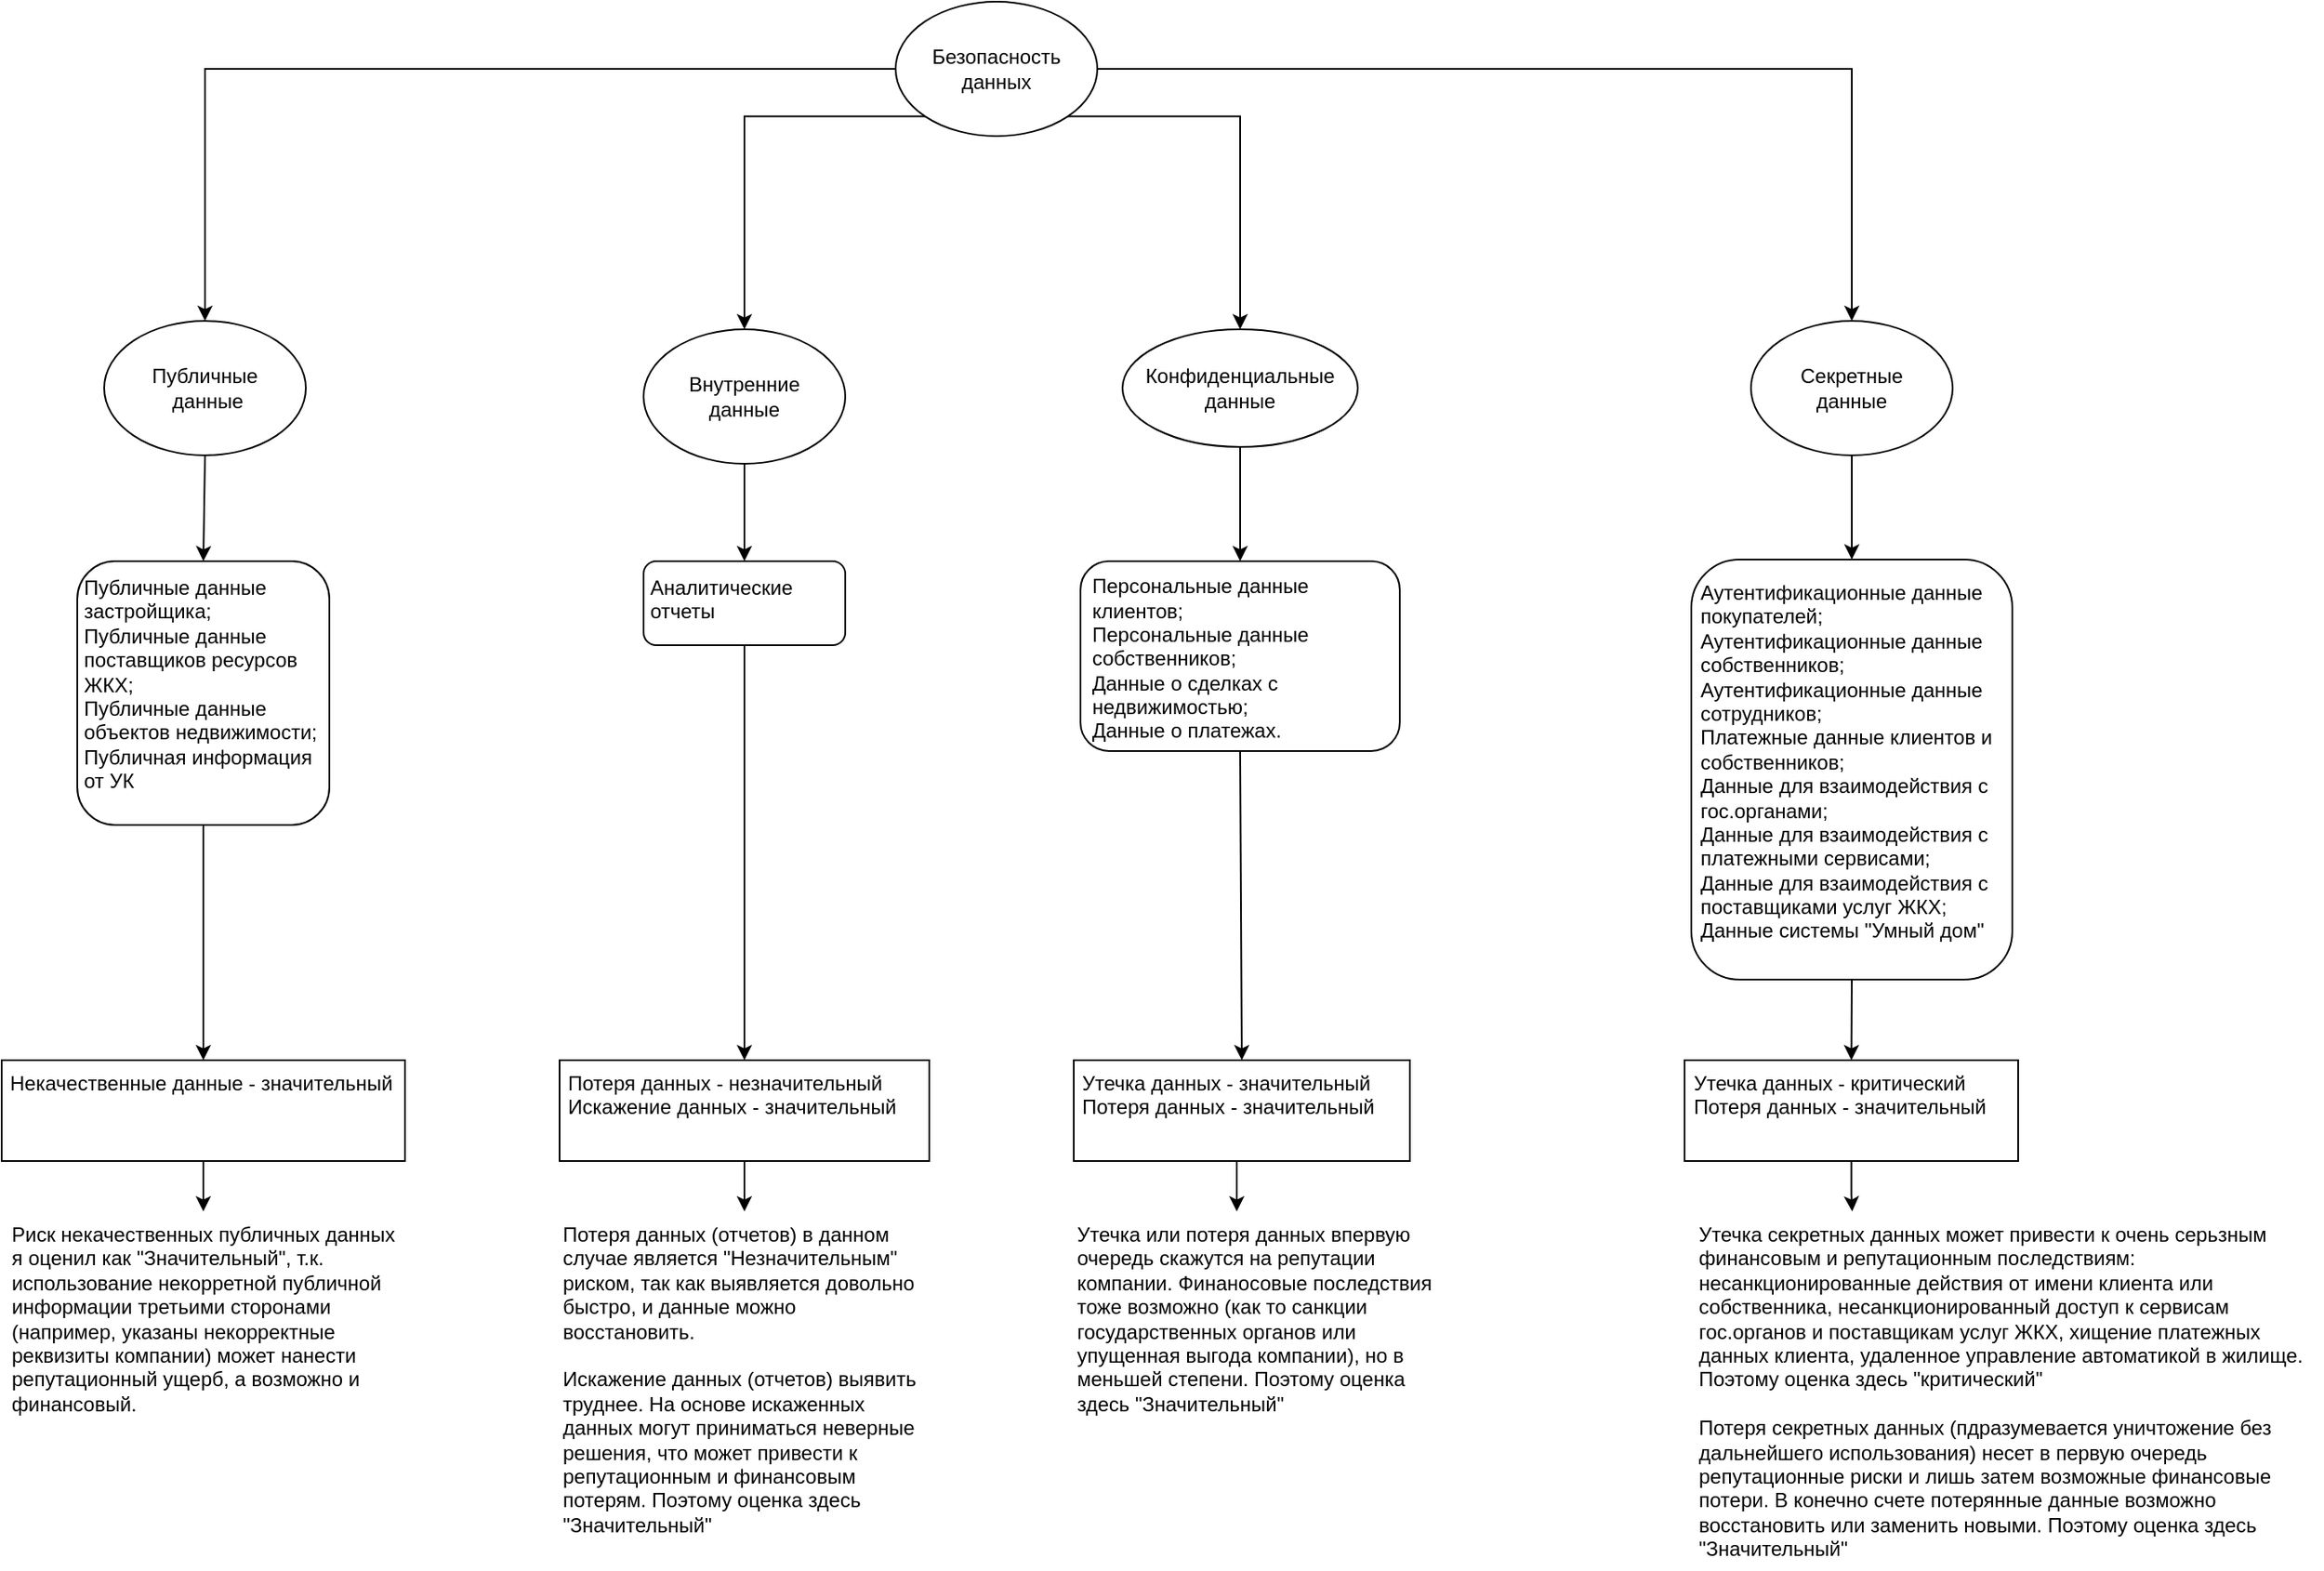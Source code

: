 <mxfile version="26.0.4">
  <diagram name="Страница — 1" id="ZrNiZYNtsbxo_7h6-tAV">
    <mxGraphModel dx="2243" dy="818" grid="1" gridSize="10" guides="1" tooltips="1" connect="1" arrows="1" fold="1" page="1" pageScale="1" pageWidth="827" pageHeight="1169" math="0" shadow="0">
      <root>
        <mxCell id="0" />
        <mxCell id="1" parent="0" />
        <mxCell id="Tya_0kjbrGA4s5ELmd9S-8" style="edgeStyle=orthogonalEdgeStyle;rounded=0;orthogonalLoop=1;jettySize=auto;html=1;exitX=0;exitY=1;exitDx=0;exitDy=0;entryX=0.5;entryY=0;entryDx=0;entryDy=0;" parent="1" source="Tya_0kjbrGA4s5ELmd9S-1" target="Tya_0kjbrGA4s5ELmd9S-3" edge="1">
          <mxGeometry relative="1" as="geometry" />
        </mxCell>
        <mxCell id="Tya_0kjbrGA4s5ELmd9S-9" style="edgeStyle=orthogonalEdgeStyle;rounded=0;orthogonalLoop=1;jettySize=auto;html=1;exitX=1;exitY=0.5;exitDx=0;exitDy=0;entryX=0.5;entryY=0;entryDx=0;entryDy=0;" parent="1" source="Tya_0kjbrGA4s5ELmd9S-1" target="Tya_0kjbrGA4s5ELmd9S-5" edge="1">
          <mxGeometry relative="1" as="geometry" />
        </mxCell>
        <mxCell id="Tya_0kjbrGA4s5ELmd9S-10" style="edgeStyle=orthogonalEdgeStyle;rounded=0;orthogonalLoop=1;jettySize=auto;html=1;exitX=1;exitY=1;exitDx=0;exitDy=0;entryX=0.5;entryY=0;entryDx=0;entryDy=0;" parent="1" source="Tya_0kjbrGA4s5ELmd9S-1" target="Tya_0kjbrGA4s5ELmd9S-4" edge="1">
          <mxGeometry relative="1" as="geometry" />
        </mxCell>
        <mxCell id="Tya_0kjbrGA4s5ELmd9S-1" value="Безопасность&lt;div&gt;данных&lt;/div&gt;" style="ellipse;whiteSpace=wrap;html=1;" parent="1" vertex="1">
          <mxGeometry x="460" y="50" width="120" height="80" as="geometry" />
        </mxCell>
        <mxCell id="Tya_0kjbrGA4s5ELmd9S-2" value="Публичные&lt;div&gt;&amp;nbsp;данные&lt;/div&gt;" style="ellipse;whiteSpace=wrap;html=1;" parent="1" vertex="1">
          <mxGeometry x="-11" y="240" width="120" height="80" as="geometry" />
        </mxCell>
        <mxCell id="Tya_0kjbrGA4s5ELmd9S-3" value="Внутренние&lt;div&gt;данные&lt;/div&gt;" style="ellipse;whiteSpace=wrap;html=1;" parent="1" vertex="1">
          <mxGeometry x="310" y="245" width="120" height="80" as="geometry" />
        </mxCell>
        <mxCell id="Tya_0kjbrGA4s5ELmd9S-4" value="Конфиденциальные&lt;div&gt;данные&lt;/div&gt;" style="ellipse;whiteSpace=wrap;html=1;" parent="1" vertex="1">
          <mxGeometry x="595" y="245" width="140" height="70" as="geometry" />
        </mxCell>
        <mxCell id="Tya_0kjbrGA4s5ELmd9S-5" value="Секретные&lt;div&gt;данные&lt;/div&gt;" style="ellipse;whiteSpace=wrap;html=1;" parent="1" vertex="1">
          <mxGeometry x="969" y="240" width="120" height="80" as="geometry" />
        </mxCell>
        <mxCell id="Tya_0kjbrGA4s5ELmd9S-7" style="edgeStyle=orthogonalEdgeStyle;rounded=0;orthogonalLoop=1;jettySize=auto;html=1;exitX=0;exitY=0.5;exitDx=0;exitDy=0;entryX=0.5;entryY=0;entryDx=0;entryDy=0;" parent="1" source="Tya_0kjbrGA4s5ELmd9S-1" target="Tya_0kjbrGA4s5ELmd9S-2" edge="1">
          <mxGeometry relative="1" as="geometry" />
        </mxCell>
        <mxCell id="Tya_0kjbrGA4s5ELmd9S-13" value="Аутентификационные данные покупателей;&lt;div&gt;&lt;span style=&quot;text-align: center;&quot;&gt;Аутентификационные данные собственников;&lt;/span&gt;&lt;br&gt;&lt;/div&gt;&lt;div&gt;&lt;span style=&quot;text-align: center;&quot;&gt;Аутентификационные данные сотрудников;&lt;/span&gt;&lt;span style=&quot;text-align: center;&quot;&gt;&lt;br&gt;&lt;/span&gt;&lt;/div&gt;&lt;div&gt;&lt;span style=&quot;text-align: center;&quot;&gt;Платежные данные клиентов и собственников;&lt;/span&gt;&lt;span style=&quot;text-align: center;&quot;&gt;&lt;br&gt;&lt;/span&gt;&lt;/div&gt;&lt;div&gt;&lt;span style=&quot;text-align: center;&quot;&gt;Данные для взаимодействия с гос.органами;&lt;/span&gt;&lt;span style=&quot;text-align: center;&quot;&gt;&lt;br&gt;&lt;/span&gt;&lt;/div&gt;&lt;div&gt;&lt;span style=&quot;text-align: center;&quot;&gt;Данные для взаимодействия с платежными сервисами;&lt;/span&gt;&lt;span style=&quot;text-align: center;&quot;&gt;&lt;br&gt;&lt;/span&gt;&lt;/div&gt;&lt;div&gt;&lt;span style=&quot;text-align: center;&quot;&gt;Данные для взаимодействия с поставщиками услуг ЖКХ;&lt;/span&gt;&lt;span style=&quot;text-align: center;&quot;&gt;&lt;br&gt;&lt;/span&gt;&lt;/div&gt;&lt;div&gt;&lt;span style=&quot;text-align: center;&quot;&gt;Данные системы &quot;Умный дом&quot;&lt;/span&gt;&lt;span style=&quot;text-align: center;&quot;&gt;&lt;br&gt;&lt;/span&gt;&lt;/div&gt;" style="rounded=1;whiteSpace=wrap;html=1;align=left;spacingLeft=3;verticalAlign=top;spacingTop=6;" parent="1" vertex="1">
          <mxGeometry x="933.5" y="382" width="191" height="250" as="geometry" />
        </mxCell>
        <mxCell id="Tya_0kjbrGA4s5ELmd9S-14" value="" style="endArrow=classic;html=1;rounded=0;exitX=0.5;exitY=1;exitDx=0;exitDy=0;entryX=0.5;entryY=0;entryDx=0;entryDy=0;" parent="1" source="Tya_0kjbrGA4s5ELmd9S-5" target="Tya_0kjbrGA4s5ELmd9S-13" edge="1">
          <mxGeometry width="50" height="50" relative="1" as="geometry">
            <mxPoint x="713" y="450" as="sourcePoint" />
            <mxPoint x="763" y="400" as="targetPoint" />
          </mxGeometry>
        </mxCell>
        <mxCell id="Tya_0kjbrGA4s5ELmd9S-15" value="Персональные данные клиентов;&lt;div&gt;&lt;span style=&quot;text-align: center;&quot;&gt;Персональные данные собственников;&lt;/span&gt;&lt;br&gt;&lt;/div&gt;&lt;div&gt;&lt;span style=&quot;text-align: center;&quot;&gt;Данные о сделках с недвижимостью;&lt;/span&gt;&lt;span style=&quot;text-align: center;&quot;&gt;&lt;br&gt;&lt;/span&gt;&lt;/div&gt;&lt;div&gt;&lt;span style=&quot;text-align: center;&quot;&gt;Данные о платежах.&lt;/span&gt;&lt;span style=&quot;text-align: center;&quot;&gt;&lt;br&gt;&lt;/span&gt;&lt;/div&gt;" style="rounded=1;whiteSpace=wrap;html=1;align=left;spacingLeft=5;spacingTop=2;" parent="1" vertex="1">
          <mxGeometry x="570" y="383" width="190" height="113" as="geometry" />
        </mxCell>
        <mxCell id="Tya_0kjbrGA4s5ELmd9S-16" value="" style="endArrow=classic;html=1;rounded=0;exitX=0.5;exitY=1;exitDx=0;exitDy=0;entryX=0.5;entryY=0;entryDx=0;entryDy=0;" parent="1" source="Tya_0kjbrGA4s5ELmd9S-4" target="Tya_0kjbrGA4s5ELmd9S-15" edge="1">
          <mxGeometry width="50" height="50" relative="1" as="geometry">
            <mxPoint x="710" y="450" as="sourcePoint" />
            <mxPoint x="760" y="400" as="targetPoint" />
          </mxGeometry>
        </mxCell>
        <mxCell id="Tya_0kjbrGA4s5ELmd9S-24" value="Публичные данные застройщика;&lt;div&gt;&lt;span style=&quot;text-align: center;&quot;&gt;Публичные данные поставщиков ресурсов ЖКХ;&lt;/span&gt;&lt;br&gt;&lt;/div&gt;&lt;div&gt;&lt;span style=&quot;text-align: center;&quot;&gt;Публичные данные объектов недвижимости;&lt;/span&gt;&lt;span style=&quot;text-align: center;&quot;&gt;&lt;br&gt;&lt;/span&gt;&lt;/div&gt;&lt;div&gt;&lt;span style=&quot;text-align: center;&quot;&gt;Публичная информация от УК&lt;/span&gt;&lt;span style=&quot;text-align: center;&quot;&gt;&lt;br&gt;&lt;/span&gt;&lt;/div&gt;" style="rounded=1;whiteSpace=wrap;html=1;verticalAlign=top;align=left;spacingTop=2;spacingLeft=2;" parent="1" vertex="1">
          <mxGeometry x="-27" y="383" width="150" height="157" as="geometry" />
        </mxCell>
        <mxCell id="Tya_0kjbrGA4s5ELmd9S-27" value="" style="endArrow=classic;html=1;rounded=0;exitX=0.5;exitY=1;exitDx=0;exitDy=0;entryX=0.5;entryY=0;entryDx=0;entryDy=0;" parent="1" source="Tya_0kjbrGA4s5ELmd9S-2" target="Tya_0kjbrGA4s5ELmd9S-24" edge="1">
          <mxGeometry width="50" height="50" relative="1" as="geometry">
            <mxPoint x="309" y="450" as="sourcePoint" />
            <mxPoint x="359" y="400" as="targetPoint" />
          </mxGeometry>
        </mxCell>
        <mxCell id="Tya_0kjbrGA4s5ELmd9S-39" value="Аналитические отчеты" style="rounded=1;whiteSpace=wrap;html=1;align=left;spacingLeft=2;spacingTop=2;verticalAlign=top;" parent="1" vertex="1">
          <mxGeometry x="310" y="383" width="120" height="50" as="geometry" />
        </mxCell>
        <mxCell id="Tya_0kjbrGA4s5ELmd9S-40" value="" style="endArrow=classic;html=1;rounded=0;exitX=0.5;exitY=1;exitDx=0;exitDy=0;entryX=0.5;entryY=0;entryDx=0;entryDy=0;" parent="1" source="Tya_0kjbrGA4s5ELmd9S-3" target="Tya_0kjbrGA4s5ELmd9S-39" edge="1">
          <mxGeometry width="50" height="50" relative="1" as="geometry">
            <mxPoint x="360" y="450" as="sourcePoint" />
            <mxPoint x="410" y="400" as="targetPoint" />
          </mxGeometry>
        </mxCell>
        <mxCell id="P8CNE0BQtyQrLOnClOeW-8" style="edgeStyle=orthogonalEdgeStyle;rounded=0;orthogonalLoop=1;jettySize=auto;html=1;entryX=0.5;entryY=0;entryDx=0;entryDy=0;" edge="1" parent="1" source="Tya_0kjbrGA4s5ELmd9S-46" target="P8CNE0BQtyQrLOnClOeW-7">
          <mxGeometry relative="1" as="geometry" />
        </mxCell>
        <mxCell id="Tya_0kjbrGA4s5ELmd9S-46" value="Некачественные данные - значительный" style="rounded=0;whiteSpace=wrap;html=1;align=left;verticalAlign=top;spacingLeft=3;" parent="1" vertex="1">
          <mxGeometry x="-72" y="680" width="240" height="60" as="geometry" />
        </mxCell>
        <mxCell id="P8CNE0BQtyQrLOnClOeW-6" style="edgeStyle=orthogonalEdgeStyle;rounded=0;orthogonalLoop=1;jettySize=auto;html=1;entryX=0.5;entryY=0;entryDx=0;entryDy=0;" edge="1" parent="1" source="Tya_0kjbrGA4s5ELmd9S-47" target="P8CNE0BQtyQrLOnClOeW-5">
          <mxGeometry relative="1" as="geometry" />
        </mxCell>
        <mxCell id="Tya_0kjbrGA4s5ELmd9S-47" value="Потеря данных - незначительный&lt;div&gt;Искажение данных - значительный&lt;/div&gt;" style="rounded=0;whiteSpace=wrap;html=1;align=left;verticalAlign=top;spacingLeft=3;" parent="1" vertex="1">
          <mxGeometry x="260" y="680" width="220" height="60" as="geometry" />
        </mxCell>
        <mxCell id="P8CNE0BQtyQrLOnClOeW-4" style="edgeStyle=orthogonalEdgeStyle;rounded=0;orthogonalLoop=1;jettySize=auto;html=1;entryX=0.5;entryY=0;entryDx=0;entryDy=0;" edge="1" parent="1">
          <mxGeometry relative="1" as="geometry">
            <mxPoint x="656" y="740" as="sourcePoint" />
            <mxPoint x="663" y="770" as="targetPoint" />
          </mxGeometry>
        </mxCell>
        <mxCell id="Tya_0kjbrGA4s5ELmd9S-48" value="Утечка данных - значительный&lt;div&gt;Потеря данных - значительный&lt;/div&gt;" style="rounded=0;whiteSpace=wrap;html=1;align=left;verticalAlign=top;spacingLeft=3;" parent="1" vertex="1">
          <mxGeometry x="566" y="680" width="200" height="60" as="geometry" />
        </mxCell>
        <mxCell id="P8CNE0BQtyQrLOnClOeW-2" style="edgeStyle=orthogonalEdgeStyle;rounded=0;orthogonalLoop=1;jettySize=auto;html=1;entryX=0.25;entryY=0;entryDx=0;entryDy=0;" edge="1" parent="1" source="Tya_0kjbrGA4s5ELmd9S-49" target="P8CNE0BQtyQrLOnClOeW-1">
          <mxGeometry relative="1" as="geometry" />
        </mxCell>
        <mxCell id="Tya_0kjbrGA4s5ELmd9S-49" value="Утечка данных - критический&lt;div&gt;Потеря данных - значительный&lt;/div&gt;" style="rounded=0;whiteSpace=wrap;html=1;align=left;spacingLeft=3;verticalAlign=top;" parent="1" vertex="1">
          <mxGeometry x="929.5" y="680" width="198.5" height="60" as="geometry" />
        </mxCell>
        <mxCell id="Tya_0kjbrGA4s5ELmd9S-50" value="" style="endArrow=classic;html=1;rounded=0;exitX=0.5;exitY=1;exitDx=0;exitDy=0;entryX=0.5;entryY=0;entryDx=0;entryDy=0;" parent="1" source="Tya_0kjbrGA4s5ELmd9S-13" target="Tya_0kjbrGA4s5ELmd9S-49" edge="1">
          <mxGeometry width="50" height="50" relative="1" as="geometry">
            <mxPoint x="842" y="682" as="sourcePoint" />
            <mxPoint x="892" y="632" as="targetPoint" />
          </mxGeometry>
        </mxCell>
        <mxCell id="Tya_0kjbrGA4s5ELmd9S-51" value="" style="endArrow=classic;html=1;rounded=0;exitX=0.5;exitY=1;exitDx=0;exitDy=0;entryX=0.5;entryY=0;entryDx=0;entryDy=0;" parent="1" source="Tya_0kjbrGA4s5ELmd9S-15" target="Tya_0kjbrGA4s5ELmd9S-48" edge="1">
          <mxGeometry width="50" height="50" relative="1" as="geometry">
            <mxPoint x="720" y="660" as="sourcePoint" />
            <mxPoint x="770" y="610" as="targetPoint" />
          </mxGeometry>
        </mxCell>
        <mxCell id="Tya_0kjbrGA4s5ELmd9S-52" value="" style="endArrow=classic;html=1;rounded=0;exitX=0.5;exitY=1;exitDx=0;exitDy=0;entryX=0.5;entryY=0;entryDx=0;entryDy=0;" parent="1" source="Tya_0kjbrGA4s5ELmd9S-39" target="Tya_0kjbrGA4s5ELmd9S-47" edge="1">
          <mxGeometry width="50" height="50" relative="1" as="geometry">
            <mxPoint x="470" y="660" as="sourcePoint" />
            <mxPoint x="520" y="610" as="targetPoint" />
          </mxGeometry>
        </mxCell>
        <mxCell id="Tya_0kjbrGA4s5ELmd9S-53" value="" style="endArrow=classic;html=1;rounded=0;exitX=0.5;exitY=1;exitDx=0;exitDy=0;entryX=0.5;entryY=0;entryDx=0;entryDy=0;" parent="1" source="Tya_0kjbrGA4s5ELmd9S-24" target="Tya_0kjbrGA4s5ELmd9S-46" edge="1">
          <mxGeometry width="50" height="50" relative="1" as="geometry">
            <mxPoint x="5" y="660" as="sourcePoint" />
            <mxPoint x="55" y="610" as="targetPoint" />
          </mxGeometry>
        </mxCell>
        <UserObject label="Утечка секретных данных может привести к очень серьзным&amp;nbsp; финансовым и репутационным последствиям: несанкционированные действия от имени клиента или собственника, несанкционированный доступ к сервисам гос.органов и поставщикам услуг ЖКХ, хищение платежных данных клиента, удаленное управление автоматикой в жилище.&lt;div&gt;Поэтому оценка здесь &quot;критический&quot;&lt;br&gt;&lt;div&gt;&lt;br&gt;&lt;/div&gt;&lt;div&gt;Потеря секретных данных (пдразумевается уничтожение без дальнейшего использования) несет в первую очередь репутационные риски и лишь затем возможные финансовые потери. В конечно счете потерянные данные возможно восстановить или заменить новыми. Поэтому оценка здесь &quot;Значительный&quot;&lt;/div&gt;&lt;/div&gt;" placeholders="1" name="Variable" id="P8CNE0BQtyQrLOnClOeW-1">
          <mxCell style="text;html=1;strokeColor=none;fillColor=none;align=left;verticalAlign=top;whiteSpace=wrap;overflow=hidden;" vertex="1" parent="1">
            <mxGeometry x="936" y="770" width="373" height="210" as="geometry" />
          </mxCell>
        </UserObject>
        <UserObject label="Утечка или потеря данных впервую очередь скажутся на репутации компании. Финаносовые последствия тоже возможно (как то санкции государственных органов или упущенная выгода компании), но в меньшей степени. Поэтому оценка здесь &quot;Значительный&quot;" placeholders="1" name="Variable" id="P8CNE0BQtyQrLOnClOeW-3">
          <mxCell style="text;html=1;strokeColor=none;fillColor=none;align=left;verticalAlign=top;whiteSpace=wrap;overflow=hidden;" vertex="1" parent="1">
            <mxGeometry x="566" y="770" width="214" height="180" as="geometry" />
          </mxCell>
        </UserObject>
        <UserObject label="Потеря данных (отчетов) в данном случае является &quot;Незначительным&quot; риском, так как выявляется довольно быстро, и данные можно восстановить.&lt;div&gt;&lt;br&gt;&lt;/div&gt;&lt;div&gt;Искажение данных (отчетов) выявить труднее. На основе искаженных данных могут приниматься неверные решения, что может привести к репутационным и финансовым потерям. Поэтому оценка здесь &quot;Значительный&quot;&lt;/div&gt;" placeholders="1" name="Variable" id="P8CNE0BQtyQrLOnClOeW-5">
          <mxCell style="text;html=1;strokeColor=none;fillColor=none;align=left;verticalAlign=top;whiteSpace=wrap;overflow=hidden;" vertex="1" parent="1">
            <mxGeometry x="260" y="770" width="220" height="210" as="geometry" />
          </mxCell>
        </UserObject>
        <UserObject label="Риск некачественных публичных данных я оценил как &quot;Значительный&quot;, т.к. использование некорретной публичной информации третьими сторонами (например, указаны некорректные реквизиты компании) может нанести репутационный ущерб, а возможно и финансовый." placeholders="1" name="Variable" id="P8CNE0BQtyQrLOnClOeW-7">
          <mxCell style="text;html=1;strokeColor=none;fillColor=none;align=left;verticalAlign=top;whiteSpace=wrap;overflow=hidden;" vertex="1" parent="1">
            <mxGeometry x="-68" y="770" width="232" height="150" as="geometry" />
          </mxCell>
        </UserObject>
      </root>
    </mxGraphModel>
  </diagram>
</mxfile>
